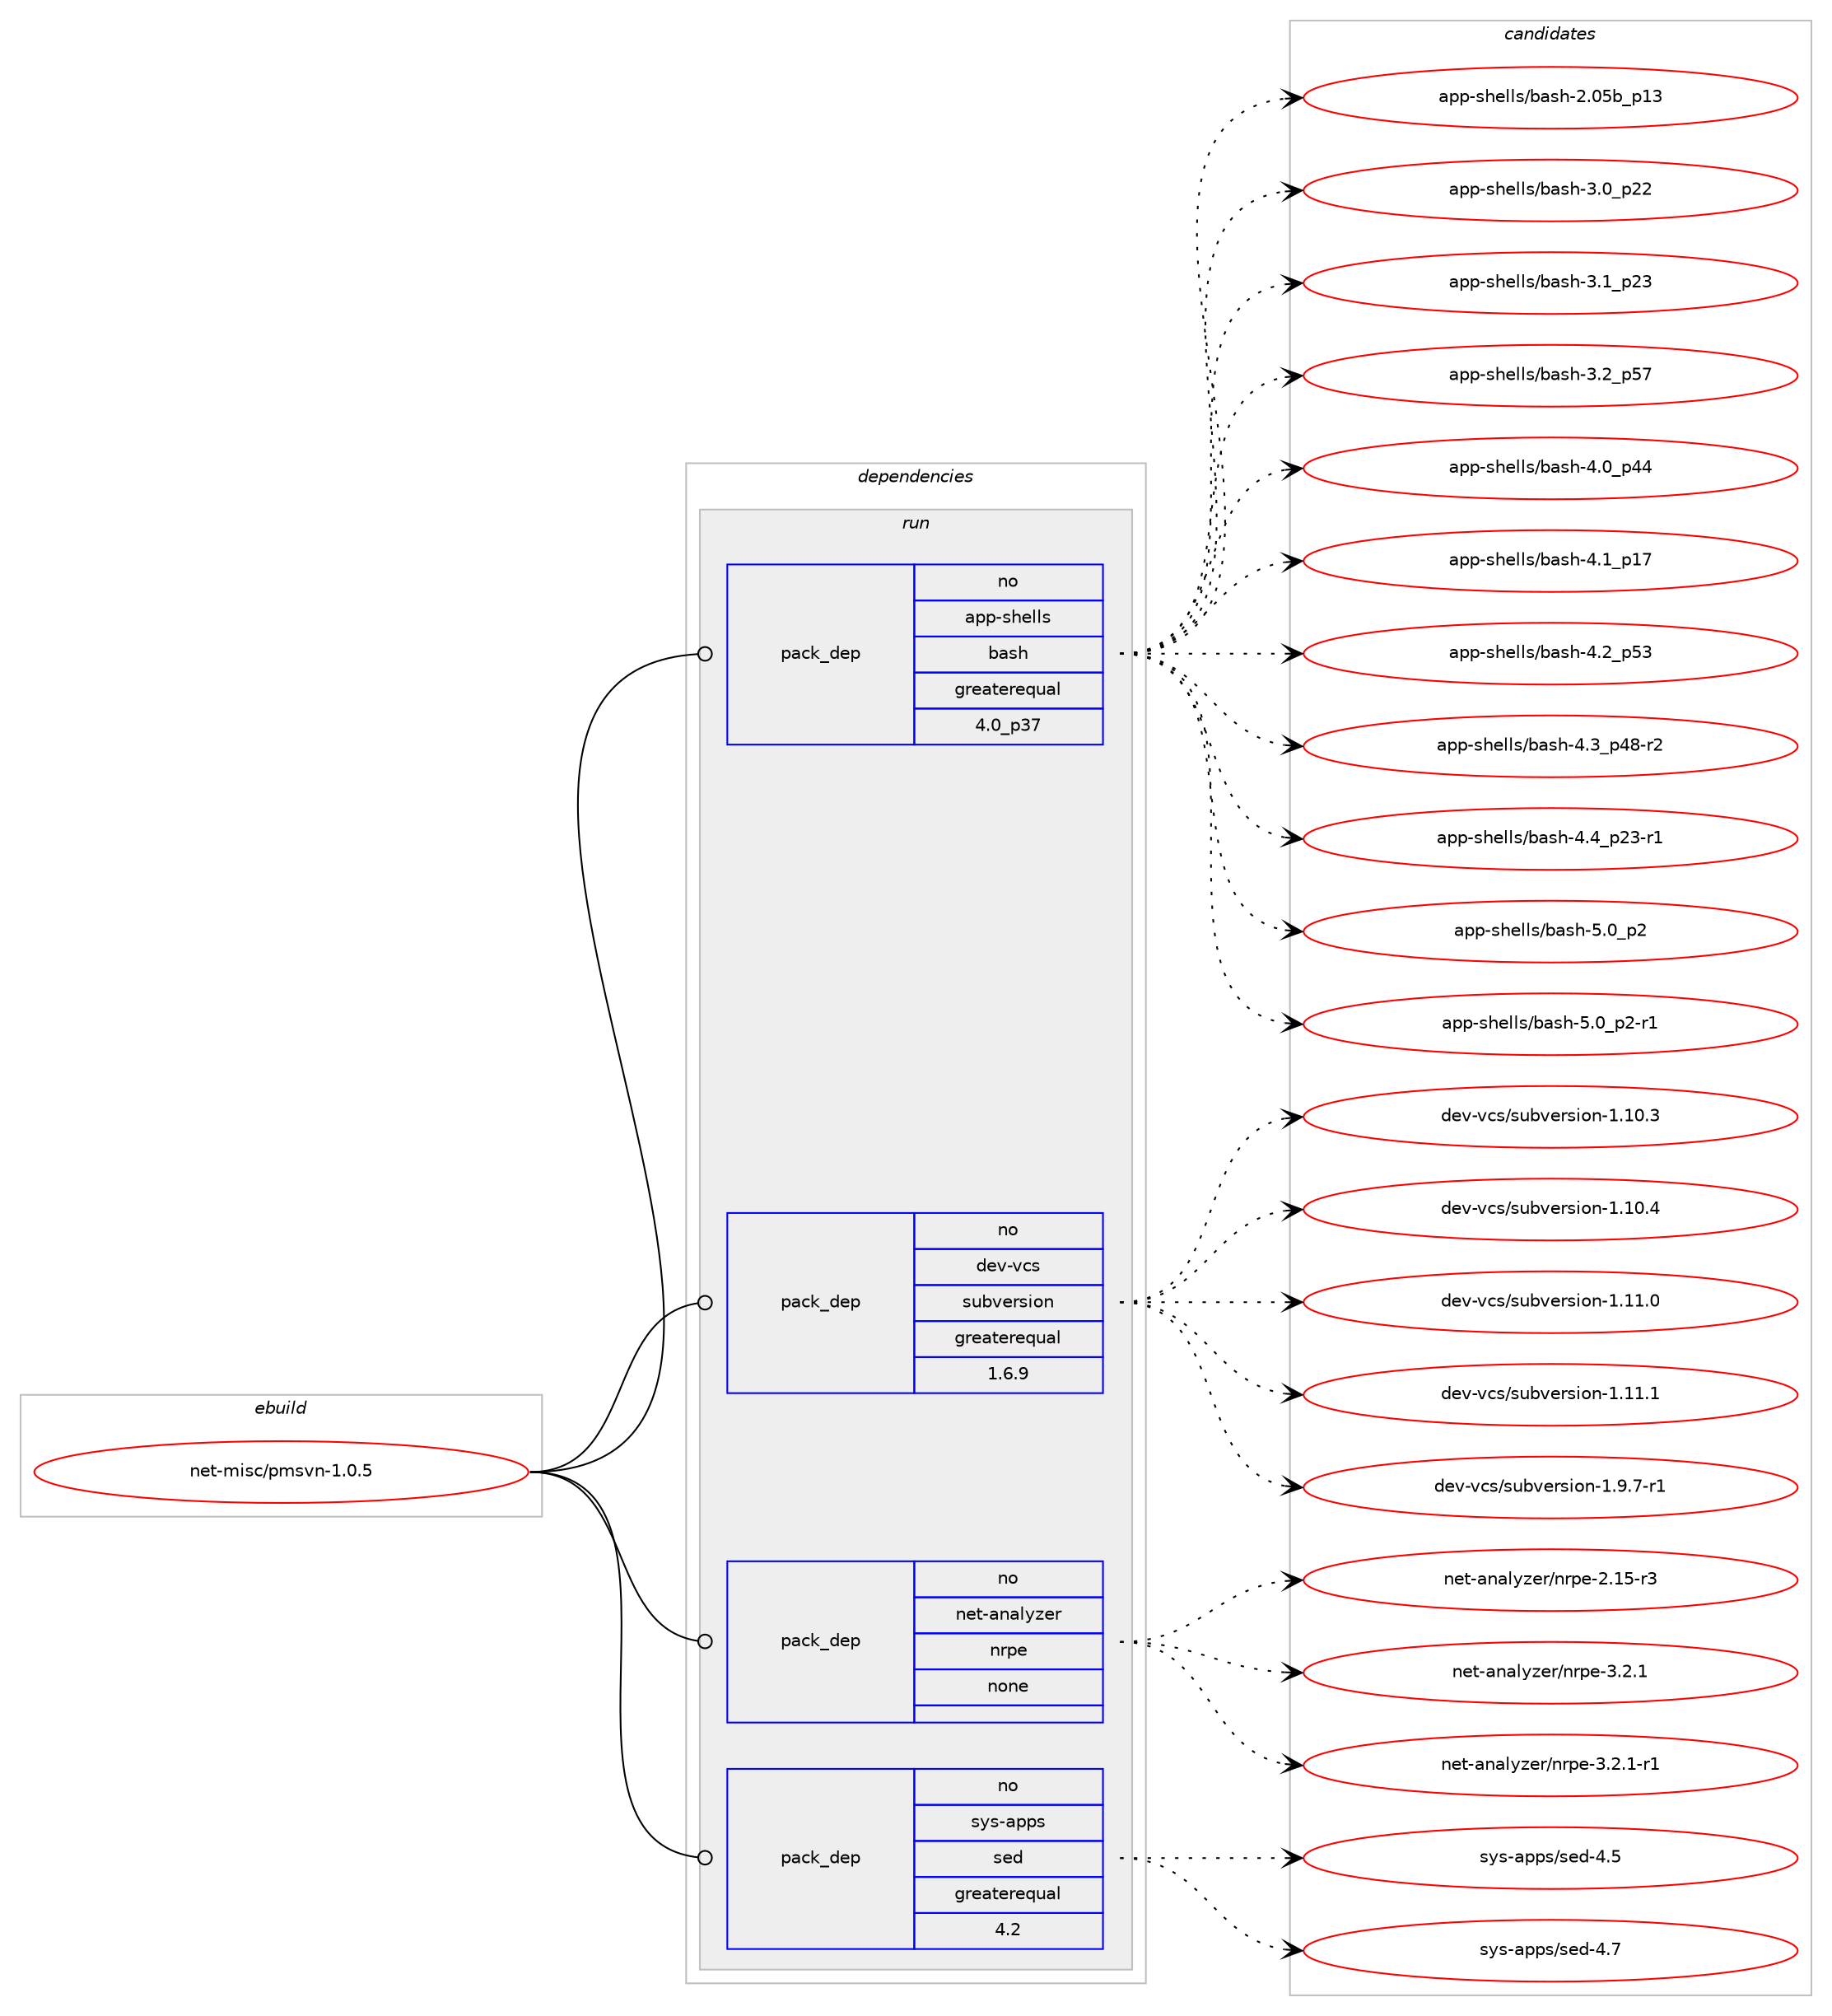 digraph prolog {

# *************
# Graph options
# *************

newrank=true;
concentrate=true;
compound=true;
graph [rankdir=LR,fontname=Helvetica,fontsize=10,ranksep=1.5];#, ranksep=2.5, nodesep=0.2];
edge  [arrowhead=vee];
node  [fontname=Helvetica,fontsize=10];

# **********
# The ebuild
# **********

subgraph cluster_leftcol {
color=gray;
rank=same;
label=<<i>ebuild</i>>;
id [label="net-misc/pmsvn-1.0.5", color=red, width=4, href="../net-misc/pmsvn-1.0.5.svg"];
}

# ****************
# The dependencies
# ****************

subgraph cluster_midcol {
color=gray;
label=<<i>dependencies</i>>;
subgraph cluster_compile {
fillcolor="#eeeeee";
style=filled;
label=<<i>compile</i>>;
}
subgraph cluster_compileandrun {
fillcolor="#eeeeee";
style=filled;
label=<<i>compile and run</i>>;
}
subgraph cluster_run {
fillcolor="#eeeeee";
style=filled;
label=<<i>run</i>>;
subgraph pack1194712 {
dependency1671013 [label=<<TABLE BORDER="0" CELLBORDER="1" CELLSPACING="0" CELLPADDING="4" WIDTH="220"><TR><TD ROWSPAN="6" CELLPADDING="30">pack_dep</TD></TR><TR><TD WIDTH="110">no</TD></TR><TR><TD>app-shells</TD></TR><TR><TD>bash</TD></TR><TR><TD>greaterequal</TD></TR><TR><TD>4.0_p37</TD></TR></TABLE>>, shape=none, color=blue];
}
id:e -> dependency1671013:w [weight=20,style="solid",arrowhead="odot"];
subgraph pack1194713 {
dependency1671014 [label=<<TABLE BORDER="0" CELLBORDER="1" CELLSPACING="0" CELLPADDING="4" WIDTH="220"><TR><TD ROWSPAN="6" CELLPADDING="30">pack_dep</TD></TR><TR><TD WIDTH="110">no</TD></TR><TR><TD>dev-vcs</TD></TR><TR><TD>subversion</TD></TR><TR><TD>greaterequal</TD></TR><TR><TD>1.6.9</TD></TR></TABLE>>, shape=none, color=blue];
}
id:e -> dependency1671014:w [weight=20,style="solid",arrowhead="odot"];
subgraph pack1194714 {
dependency1671015 [label=<<TABLE BORDER="0" CELLBORDER="1" CELLSPACING="0" CELLPADDING="4" WIDTH="220"><TR><TD ROWSPAN="6" CELLPADDING="30">pack_dep</TD></TR><TR><TD WIDTH="110">no</TD></TR><TR><TD>net-analyzer</TD></TR><TR><TD>nrpe</TD></TR><TR><TD>none</TD></TR><TR><TD></TD></TR></TABLE>>, shape=none, color=blue];
}
id:e -> dependency1671015:w [weight=20,style="solid",arrowhead="odot"];
subgraph pack1194715 {
dependency1671016 [label=<<TABLE BORDER="0" CELLBORDER="1" CELLSPACING="0" CELLPADDING="4" WIDTH="220"><TR><TD ROWSPAN="6" CELLPADDING="30">pack_dep</TD></TR><TR><TD WIDTH="110">no</TD></TR><TR><TD>sys-apps</TD></TR><TR><TD>sed</TD></TR><TR><TD>greaterequal</TD></TR><TR><TD>4.2</TD></TR></TABLE>>, shape=none, color=blue];
}
id:e -> dependency1671016:w [weight=20,style="solid",arrowhead="odot"];
}
}

# **************
# The candidates
# **************

subgraph cluster_choices {
rank=same;
color=gray;
label=<<i>candidates</i>>;

subgraph choice1194712 {
color=black;
nodesep=1;
choice9711211245115104101108108115479897115104455046485398951124951 [label="app-shells/bash-2.05b_p13", color=red, width=4,href="../app-shells/bash-2.05b_p13.svg"];
choice971121124511510410110810811547989711510445514648951125050 [label="app-shells/bash-3.0_p22", color=red, width=4,href="../app-shells/bash-3.0_p22.svg"];
choice971121124511510410110810811547989711510445514649951125051 [label="app-shells/bash-3.1_p23", color=red, width=4,href="../app-shells/bash-3.1_p23.svg"];
choice971121124511510410110810811547989711510445514650951125355 [label="app-shells/bash-3.2_p57", color=red, width=4,href="../app-shells/bash-3.2_p57.svg"];
choice971121124511510410110810811547989711510445524648951125252 [label="app-shells/bash-4.0_p44", color=red, width=4,href="../app-shells/bash-4.0_p44.svg"];
choice971121124511510410110810811547989711510445524649951124955 [label="app-shells/bash-4.1_p17", color=red, width=4,href="../app-shells/bash-4.1_p17.svg"];
choice971121124511510410110810811547989711510445524650951125351 [label="app-shells/bash-4.2_p53", color=red, width=4,href="../app-shells/bash-4.2_p53.svg"];
choice9711211245115104101108108115479897115104455246519511252564511450 [label="app-shells/bash-4.3_p48-r2", color=red, width=4,href="../app-shells/bash-4.3_p48-r2.svg"];
choice9711211245115104101108108115479897115104455246529511250514511449 [label="app-shells/bash-4.4_p23-r1", color=red, width=4,href="../app-shells/bash-4.4_p23-r1.svg"];
choice9711211245115104101108108115479897115104455346489511250 [label="app-shells/bash-5.0_p2", color=red, width=4,href="../app-shells/bash-5.0_p2.svg"];
choice97112112451151041011081081154798971151044553464895112504511449 [label="app-shells/bash-5.0_p2-r1", color=red, width=4,href="../app-shells/bash-5.0_p2-r1.svg"];
dependency1671013:e -> choice9711211245115104101108108115479897115104455046485398951124951:w [style=dotted,weight="100"];
dependency1671013:e -> choice971121124511510410110810811547989711510445514648951125050:w [style=dotted,weight="100"];
dependency1671013:e -> choice971121124511510410110810811547989711510445514649951125051:w [style=dotted,weight="100"];
dependency1671013:e -> choice971121124511510410110810811547989711510445514650951125355:w [style=dotted,weight="100"];
dependency1671013:e -> choice971121124511510410110810811547989711510445524648951125252:w [style=dotted,weight="100"];
dependency1671013:e -> choice971121124511510410110810811547989711510445524649951124955:w [style=dotted,weight="100"];
dependency1671013:e -> choice971121124511510410110810811547989711510445524650951125351:w [style=dotted,weight="100"];
dependency1671013:e -> choice9711211245115104101108108115479897115104455246519511252564511450:w [style=dotted,weight="100"];
dependency1671013:e -> choice9711211245115104101108108115479897115104455246529511250514511449:w [style=dotted,weight="100"];
dependency1671013:e -> choice9711211245115104101108108115479897115104455346489511250:w [style=dotted,weight="100"];
dependency1671013:e -> choice97112112451151041011081081154798971151044553464895112504511449:w [style=dotted,weight="100"];
}
subgraph choice1194713 {
color=black;
nodesep=1;
choice1001011184511899115471151179811810111411510511111045494649484651 [label="dev-vcs/subversion-1.10.3", color=red, width=4,href="../dev-vcs/subversion-1.10.3.svg"];
choice1001011184511899115471151179811810111411510511111045494649484652 [label="dev-vcs/subversion-1.10.4", color=red, width=4,href="../dev-vcs/subversion-1.10.4.svg"];
choice1001011184511899115471151179811810111411510511111045494649494648 [label="dev-vcs/subversion-1.11.0", color=red, width=4,href="../dev-vcs/subversion-1.11.0.svg"];
choice1001011184511899115471151179811810111411510511111045494649494649 [label="dev-vcs/subversion-1.11.1", color=red, width=4,href="../dev-vcs/subversion-1.11.1.svg"];
choice100101118451189911547115117981181011141151051111104549465746554511449 [label="dev-vcs/subversion-1.9.7-r1", color=red, width=4,href="../dev-vcs/subversion-1.9.7-r1.svg"];
dependency1671014:e -> choice1001011184511899115471151179811810111411510511111045494649484651:w [style=dotted,weight="100"];
dependency1671014:e -> choice1001011184511899115471151179811810111411510511111045494649484652:w [style=dotted,weight="100"];
dependency1671014:e -> choice1001011184511899115471151179811810111411510511111045494649494648:w [style=dotted,weight="100"];
dependency1671014:e -> choice1001011184511899115471151179811810111411510511111045494649494649:w [style=dotted,weight="100"];
dependency1671014:e -> choice100101118451189911547115117981181011141151051111104549465746554511449:w [style=dotted,weight="100"];
}
subgraph choice1194714 {
color=black;
nodesep=1;
choice1101011164597110971081211221011144711011411210145504649534511451 [label="net-analyzer/nrpe-2.15-r3", color=red, width=4,href="../net-analyzer/nrpe-2.15-r3.svg"];
choice11010111645971109710812112210111447110114112101455146504649 [label="net-analyzer/nrpe-3.2.1", color=red, width=4,href="../net-analyzer/nrpe-3.2.1.svg"];
choice110101116459711097108121122101114471101141121014551465046494511449 [label="net-analyzer/nrpe-3.2.1-r1", color=red, width=4,href="../net-analyzer/nrpe-3.2.1-r1.svg"];
dependency1671015:e -> choice1101011164597110971081211221011144711011411210145504649534511451:w [style=dotted,weight="100"];
dependency1671015:e -> choice11010111645971109710812112210111447110114112101455146504649:w [style=dotted,weight="100"];
dependency1671015:e -> choice110101116459711097108121122101114471101141121014551465046494511449:w [style=dotted,weight="100"];
}
subgraph choice1194715 {
color=black;
nodesep=1;
choice11512111545971121121154711510110045524653 [label="sys-apps/sed-4.5", color=red, width=4,href="../sys-apps/sed-4.5.svg"];
choice11512111545971121121154711510110045524655 [label="sys-apps/sed-4.7", color=red, width=4,href="../sys-apps/sed-4.7.svg"];
dependency1671016:e -> choice11512111545971121121154711510110045524653:w [style=dotted,weight="100"];
dependency1671016:e -> choice11512111545971121121154711510110045524655:w [style=dotted,weight="100"];
}
}

}
